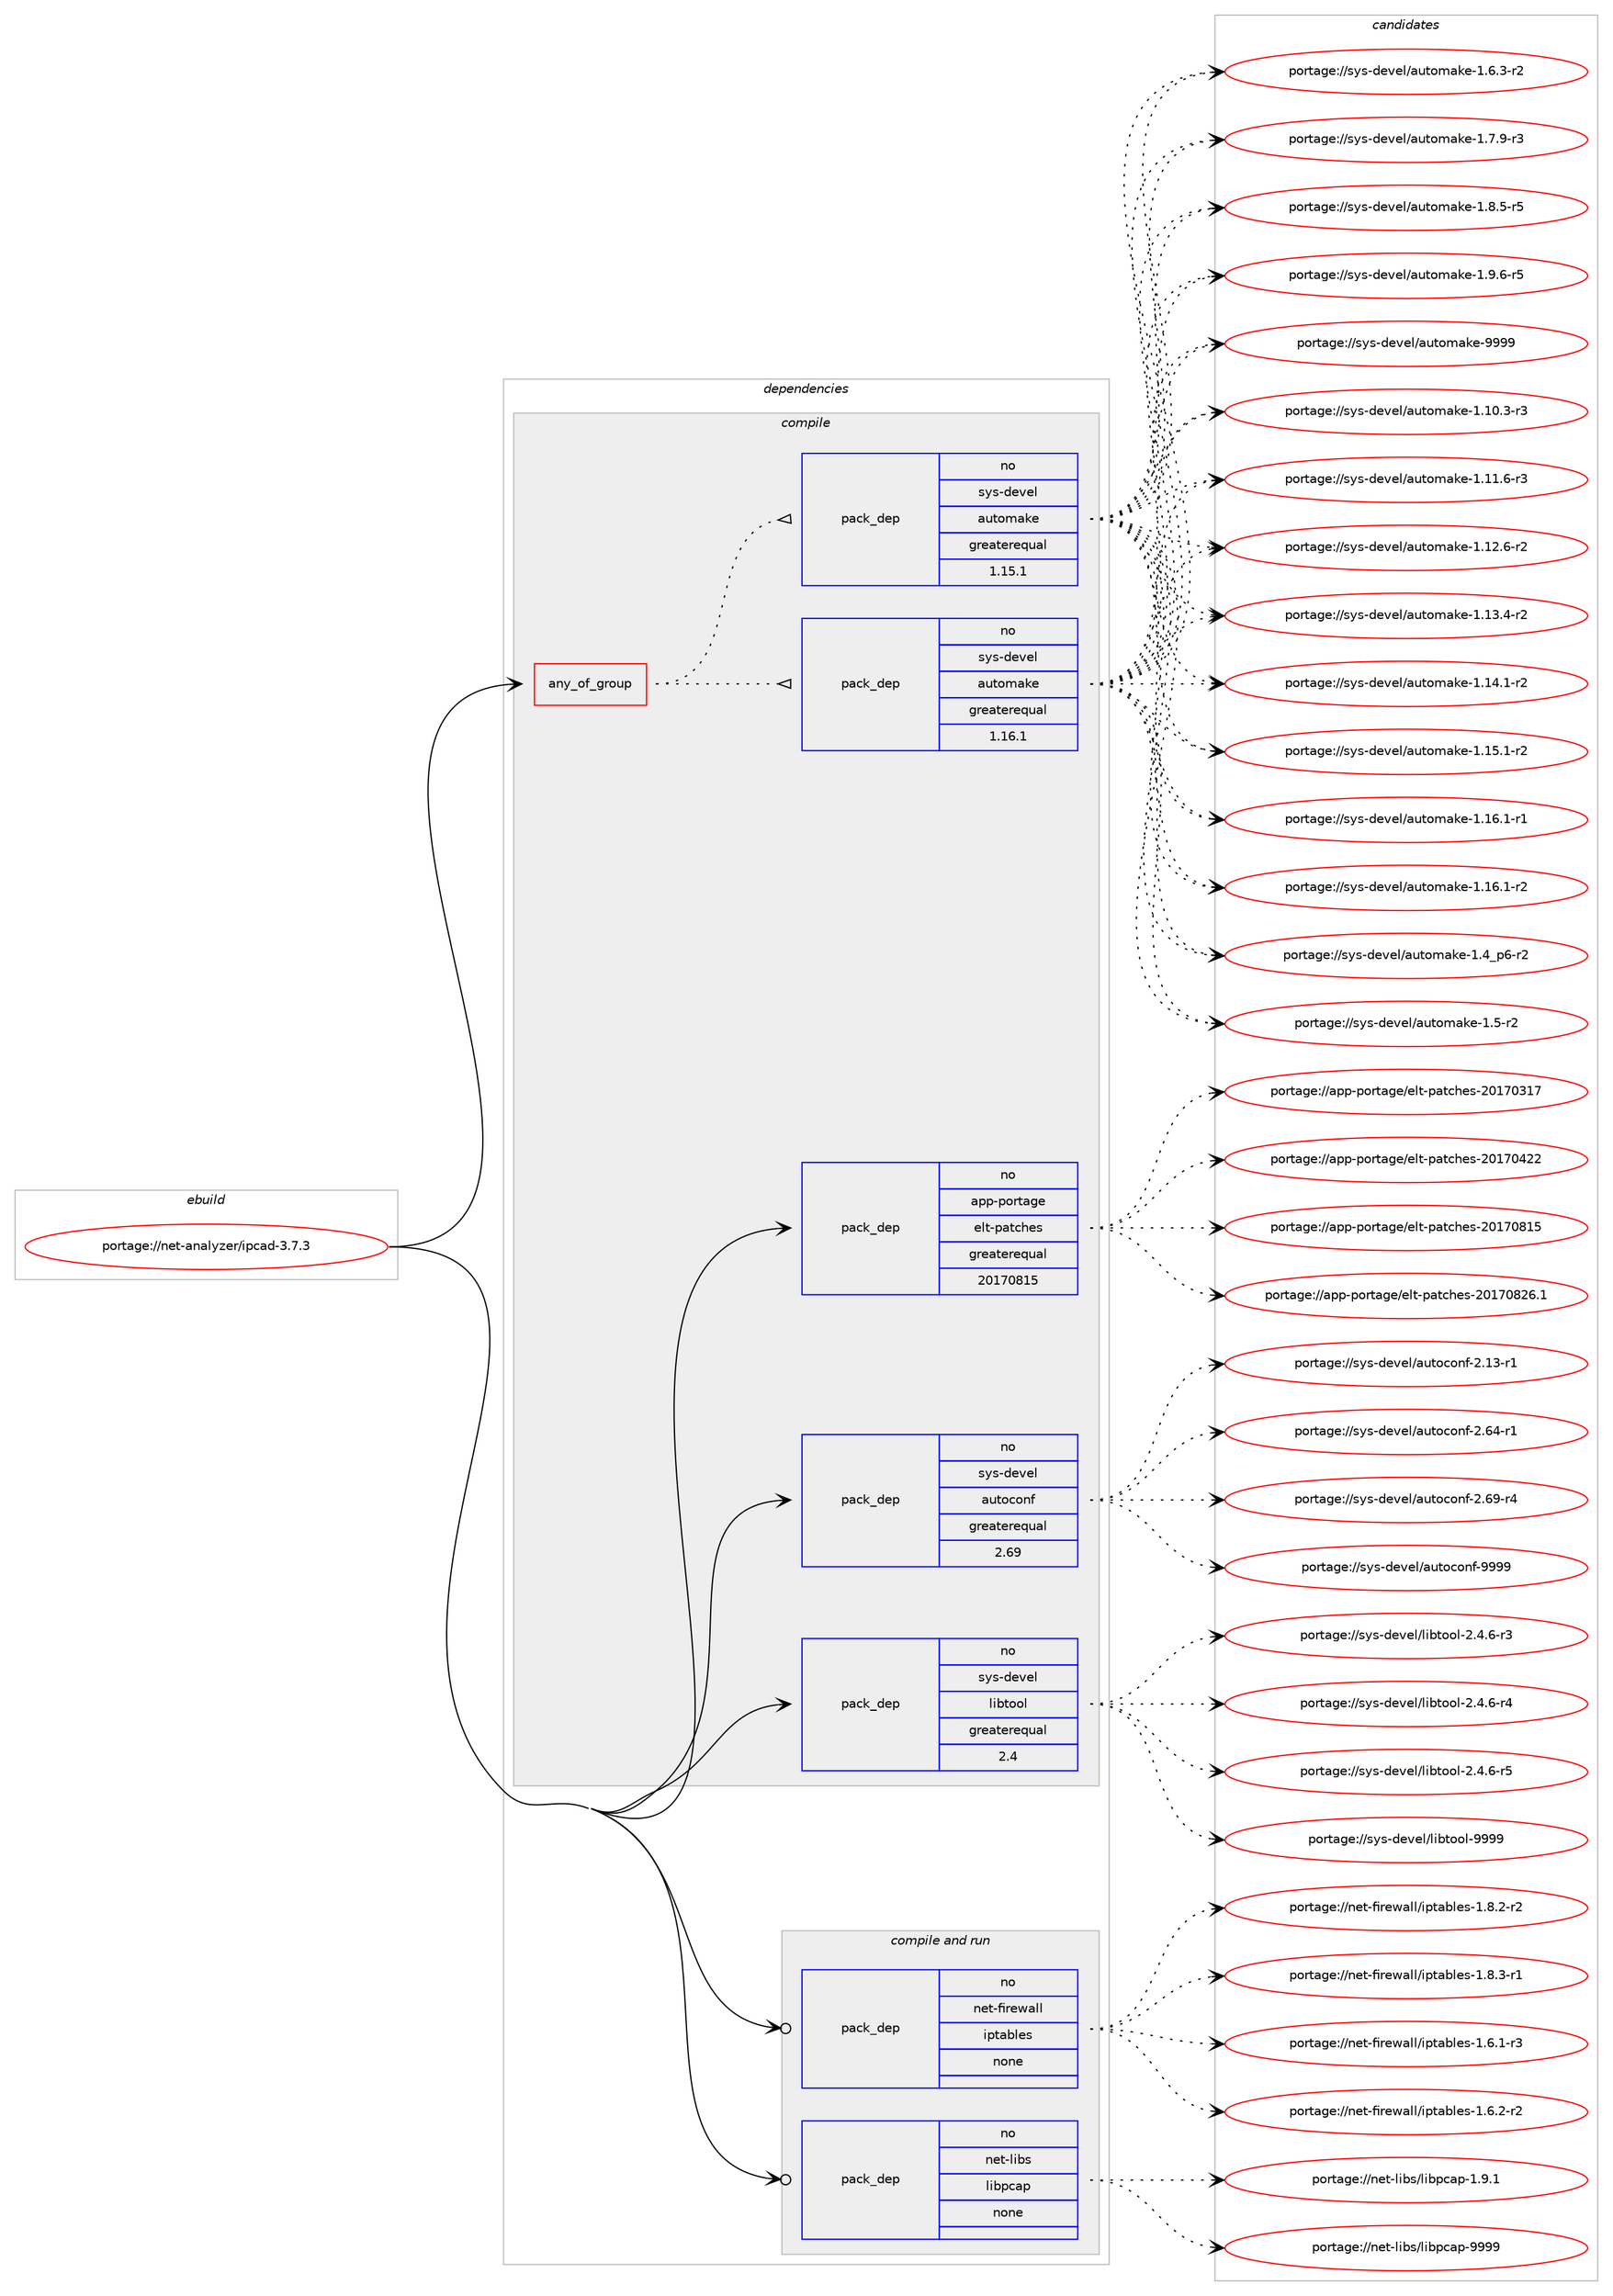 digraph prolog {

# *************
# Graph options
# *************

newrank=true;
concentrate=true;
compound=true;
graph [rankdir=LR,fontname=Helvetica,fontsize=10,ranksep=1.5];#, ranksep=2.5, nodesep=0.2];
edge  [arrowhead=vee];
node  [fontname=Helvetica,fontsize=10];

# **********
# The ebuild
# **********

subgraph cluster_leftcol {
color=gray;
rank=same;
label=<<i>ebuild</i>>;
id [label="portage://net-analyzer/ipcad-3.7.3", color=red, width=4, href="../net-analyzer/ipcad-3.7.3.svg"];
}

# ****************
# The dependencies
# ****************

subgraph cluster_midcol {
color=gray;
label=<<i>dependencies</i>>;
subgraph cluster_compile {
fillcolor="#eeeeee";
style=filled;
label=<<i>compile</i>>;
subgraph any5527 {
dependency345772 [label=<<TABLE BORDER="0" CELLBORDER="1" CELLSPACING="0" CELLPADDING="4"><TR><TD CELLPADDING="10">any_of_group</TD></TR></TABLE>>, shape=none, color=red];subgraph pack253818 {
dependency345773 [label=<<TABLE BORDER="0" CELLBORDER="1" CELLSPACING="0" CELLPADDING="4" WIDTH="220"><TR><TD ROWSPAN="6" CELLPADDING="30">pack_dep</TD></TR><TR><TD WIDTH="110">no</TD></TR><TR><TD>sys-devel</TD></TR><TR><TD>automake</TD></TR><TR><TD>greaterequal</TD></TR><TR><TD>1.16.1</TD></TR></TABLE>>, shape=none, color=blue];
}
dependency345772:e -> dependency345773:w [weight=20,style="dotted",arrowhead="oinv"];
subgraph pack253819 {
dependency345774 [label=<<TABLE BORDER="0" CELLBORDER="1" CELLSPACING="0" CELLPADDING="4" WIDTH="220"><TR><TD ROWSPAN="6" CELLPADDING="30">pack_dep</TD></TR><TR><TD WIDTH="110">no</TD></TR><TR><TD>sys-devel</TD></TR><TR><TD>automake</TD></TR><TR><TD>greaterequal</TD></TR><TR><TD>1.15.1</TD></TR></TABLE>>, shape=none, color=blue];
}
dependency345772:e -> dependency345774:w [weight=20,style="dotted",arrowhead="oinv"];
}
id:e -> dependency345772:w [weight=20,style="solid",arrowhead="vee"];
subgraph pack253820 {
dependency345775 [label=<<TABLE BORDER="0" CELLBORDER="1" CELLSPACING="0" CELLPADDING="4" WIDTH="220"><TR><TD ROWSPAN="6" CELLPADDING="30">pack_dep</TD></TR><TR><TD WIDTH="110">no</TD></TR><TR><TD>app-portage</TD></TR><TR><TD>elt-patches</TD></TR><TR><TD>greaterequal</TD></TR><TR><TD>20170815</TD></TR></TABLE>>, shape=none, color=blue];
}
id:e -> dependency345775:w [weight=20,style="solid",arrowhead="vee"];
subgraph pack253821 {
dependency345776 [label=<<TABLE BORDER="0" CELLBORDER="1" CELLSPACING="0" CELLPADDING="4" WIDTH="220"><TR><TD ROWSPAN="6" CELLPADDING="30">pack_dep</TD></TR><TR><TD WIDTH="110">no</TD></TR><TR><TD>sys-devel</TD></TR><TR><TD>autoconf</TD></TR><TR><TD>greaterequal</TD></TR><TR><TD>2.69</TD></TR></TABLE>>, shape=none, color=blue];
}
id:e -> dependency345776:w [weight=20,style="solid",arrowhead="vee"];
subgraph pack253822 {
dependency345777 [label=<<TABLE BORDER="0" CELLBORDER="1" CELLSPACING="0" CELLPADDING="4" WIDTH="220"><TR><TD ROWSPAN="6" CELLPADDING="30">pack_dep</TD></TR><TR><TD WIDTH="110">no</TD></TR><TR><TD>sys-devel</TD></TR><TR><TD>libtool</TD></TR><TR><TD>greaterequal</TD></TR><TR><TD>2.4</TD></TR></TABLE>>, shape=none, color=blue];
}
id:e -> dependency345777:w [weight=20,style="solid",arrowhead="vee"];
}
subgraph cluster_compileandrun {
fillcolor="#eeeeee";
style=filled;
label=<<i>compile and run</i>>;
subgraph pack253823 {
dependency345778 [label=<<TABLE BORDER="0" CELLBORDER="1" CELLSPACING="0" CELLPADDING="4" WIDTH="220"><TR><TD ROWSPAN="6" CELLPADDING="30">pack_dep</TD></TR><TR><TD WIDTH="110">no</TD></TR><TR><TD>net-firewall</TD></TR><TR><TD>iptables</TD></TR><TR><TD>none</TD></TR><TR><TD></TD></TR></TABLE>>, shape=none, color=blue];
}
id:e -> dependency345778:w [weight=20,style="solid",arrowhead="odotvee"];
subgraph pack253824 {
dependency345779 [label=<<TABLE BORDER="0" CELLBORDER="1" CELLSPACING="0" CELLPADDING="4" WIDTH="220"><TR><TD ROWSPAN="6" CELLPADDING="30">pack_dep</TD></TR><TR><TD WIDTH="110">no</TD></TR><TR><TD>net-libs</TD></TR><TR><TD>libpcap</TD></TR><TR><TD>none</TD></TR><TR><TD></TD></TR></TABLE>>, shape=none, color=blue];
}
id:e -> dependency345779:w [weight=20,style="solid",arrowhead="odotvee"];
}
subgraph cluster_run {
fillcolor="#eeeeee";
style=filled;
label=<<i>run</i>>;
}
}

# **************
# The candidates
# **************

subgraph cluster_choices {
rank=same;
color=gray;
label=<<i>candidates</i>>;

subgraph choice253818 {
color=black;
nodesep=1;
choiceportage11512111545100101118101108479711711611110997107101454946494846514511451 [label="portage://sys-devel/automake-1.10.3-r3", color=red, width=4,href="../sys-devel/automake-1.10.3-r3.svg"];
choiceportage11512111545100101118101108479711711611110997107101454946494946544511451 [label="portage://sys-devel/automake-1.11.6-r3", color=red, width=4,href="../sys-devel/automake-1.11.6-r3.svg"];
choiceportage11512111545100101118101108479711711611110997107101454946495046544511450 [label="portage://sys-devel/automake-1.12.6-r2", color=red, width=4,href="../sys-devel/automake-1.12.6-r2.svg"];
choiceportage11512111545100101118101108479711711611110997107101454946495146524511450 [label="portage://sys-devel/automake-1.13.4-r2", color=red, width=4,href="../sys-devel/automake-1.13.4-r2.svg"];
choiceportage11512111545100101118101108479711711611110997107101454946495246494511450 [label="portage://sys-devel/automake-1.14.1-r2", color=red, width=4,href="../sys-devel/automake-1.14.1-r2.svg"];
choiceportage11512111545100101118101108479711711611110997107101454946495346494511450 [label="portage://sys-devel/automake-1.15.1-r2", color=red, width=4,href="../sys-devel/automake-1.15.1-r2.svg"];
choiceportage11512111545100101118101108479711711611110997107101454946495446494511449 [label="portage://sys-devel/automake-1.16.1-r1", color=red, width=4,href="../sys-devel/automake-1.16.1-r1.svg"];
choiceportage11512111545100101118101108479711711611110997107101454946495446494511450 [label="portage://sys-devel/automake-1.16.1-r2", color=red, width=4,href="../sys-devel/automake-1.16.1-r2.svg"];
choiceportage115121115451001011181011084797117116111109971071014549465295112544511450 [label="portage://sys-devel/automake-1.4_p6-r2", color=red, width=4,href="../sys-devel/automake-1.4_p6-r2.svg"];
choiceportage11512111545100101118101108479711711611110997107101454946534511450 [label="portage://sys-devel/automake-1.5-r2", color=red, width=4,href="../sys-devel/automake-1.5-r2.svg"];
choiceportage115121115451001011181011084797117116111109971071014549465446514511450 [label="portage://sys-devel/automake-1.6.3-r2", color=red, width=4,href="../sys-devel/automake-1.6.3-r2.svg"];
choiceportage115121115451001011181011084797117116111109971071014549465546574511451 [label="portage://sys-devel/automake-1.7.9-r3", color=red, width=4,href="../sys-devel/automake-1.7.9-r3.svg"];
choiceportage115121115451001011181011084797117116111109971071014549465646534511453 [label="portage://sys-devel/automake-1.8.5-r5", color=red, width=4,href="../sys-devel/automake-1.8.5-r5.svg"];
choiceportage115121115451001011181011084797117116111109971071014549465746544511453 [label="portage://sys-devel/automake-1.9.6-r5", color=red, width=4,href="../sys-devel/automake-1.9.6-r5.svg"];
choiceportage115121115451001011181011084797117116111109971071014557575757 [label="portage://sys-devel/automake-9999", color=red, width=4,href="../sys-devel/automake-9999.svg"];
dependency345773:e -> choiceportage11512111545100101118101108479711711611110997107101454946494846514511451:w [style=dotted,weight="100"];
dependency345773:e -> choiceportage11512111545100101118101108479711711611110997107101454946494946544511451:w [style=dotted,weight="100"];
dependency345773:e -> choiceportage11512111545100101118101108479711711611110997107101454946495046544511450:w [style=dotted,weight="100"];
dependency345773:e -> choiceportage11512111545100101118101108479711711611110997107101454946495146524511450:w [style=dotted,weight="100"];
dependency345773:e -> choiceportage11512111545100101118101108479711711611110997107101454946495246494511450:w [style=dotted,weight="100"];
dependency345773:e -> choiceportage11512111545100101118101108479711711611110997107101454946495346494511450:w [style=dotted,weight="100"];
dependency345773:e -> choiceportage11512111545100101118101108479711711611110997107101454946495446494511449:w [style=dotted,weight="100"];
dependency345773:e -> choiceportage11512111545100101118101108479711711611110997107101454946495446494511450:w [style=dotted,weight="100"];
dependency345773:e -> choiceportage115121115451001011181011084797117116111109971071014549465295112544511450:w [style=dotted,weight="100"];
dependency345773:e -> choiceportage11512111545100101118101108479711711611110997107101454946534511450:w [style=dotted,weight="100"];
dependency345773:e -> choiceportage115121115451001011181011084797117116111109971071014549465446514511450:w [style=dotted,weight="100"];
dependency345773:e -> choiceportage115121115451001011181011084797117116111109971071014549465546574511451:w [style=dotted,weight="100"];
dependency345773:e -> choiceportage115121115451001011181011084797117116111109971071014549465646534511453:w [style=dotted,weight="100"];
dependency345773:e -> choiceportage115121115451001011181011084797117116111109971071014549465746544511453:w [style=dotted,weight="100"];
dependency345773:e -> choiceportage115121115451001011181011084797117116111109971071014557575757:w [style=dotted,weight="100"];
}
subgraph choice253819 {
color=black;
nodesep=1;
choiceportage11512111545100101118101108479711711611110997107101454946494846514511451 [label="portage://sys-devel/automake-1.10.3-r3", color=red, width=4,href="../sys-devel/automake-1.10.3-r3.svg"];
choiceportage11512111545100101118101108479711711611110997107101454946494946544511451 [label="portage://sys-devel/automake-1.11.6-r3", color=red, width=4,href="../sys-devel/automake-1.11.6-r3.svg"];
choiceportage11512111545100101118101108479711711611110997107101454946495046544511450 [label="portage://sys-devel/automake-1.12.6-r2", color=red, width=4,href="../sys-devel/automake-1.12.6-r2.svg"];
choiceportage11512111545100101118101108479711711611110997107101454946495146524511450 [label="portage://sys-devel/automake-1.13.4-r2", color=red, width=4,href="../sys-devel/automake-1.13.4-r2.svg"];
choiceportage11512111545100101118101108479711711611110997107101454946495246494511450 [label="portage://sys-devel/automake-1.14.1-r2", color=red, width=4,href="../sys-devel/automake-1.14.1-r2.svg"];
choiceportage11512111545100101118101108479711711611110997107101454946495346494511450 [label="portage://sys-devel/automake-1.15.1-r2", color=red, width=4,href="../sys-devel/automake-1.15.1-r2.svg"];
choiceportage11512111545100101118101108479711711611110997107101454946495446494511449 [label="portage://sys-devel/automake-1.16.1-r1", color=red, width=4,href="../sys-devel/automake-1.16.1-r1.svg"];
choiceportage11512111545100101118101108479711711611110997107101454946495446494511450 [label="portage://sys-devel/automake-1.16.1-r2", color=red, width=4,href="../sys-devel/automake-1.16.1-r2.svg"];
choiceportage115121115451001011181011084797117116111109971071014549465295112544511450 [label="portage://sys-devel/automake-1.4_p6-r2", color=red, width=4,href="../sys-devel/automake-1.4_p6-r2.svg"];
choiceportage11512111545100101118101108479711711611110997107101454946534511450 [label="portage://sys-devel/automake-1.5-r2", color=red, width=4,href="../sys-devel/automake-1.5-r2.svg"];
choiceportage115121115451001011181011084797117116111109971071014549465446514511450 [label="portage://sys-devel/automake-1.6.3-r2", color=red, width=4,href="../sys-devel/automake-1.6.3-r2.svg"];
choiceportage115121115451001011181011084797117116111109971071014549465546574511451 [label="portage://sys-devel/automake-1.7.9-r3", color=red, width=4,href="../sys-devel/automake-1.7.9-r3.svg"];
choiceportage115121115451001011181011084797117116111109971071014549465646534511453 [label="portage://sys-devel/automake-1.8.5-r5", color=red, width=4,href="../sys-devel/automake-1.8.5-r5.svg"];
choiceportage115121115451001011181011084797117116111109971071014549465746544511453 [label="portage://sys-devel/automake-1.9.6-r5", color=red, width=4,href="../sys-devel/automake-1.9.6-r5.svg"];
choiceportage115121115451001011181011084797117116111109971071014557575757 [label="portage://sys-devel/automake-9999", color=red, width=4,href="../sys-devel/automake-9999.svg"];
dependency345774:e -> choiceportage11512111545100101118101108479711711611110997107101454946494846514511451:w [style=dotted,weight="100"];
dependency345774:e -> choiceportage11512111545100101118101108479711711611110997107101454946494946544511451:w [style=dotted,weight="100"];
dependency345774:e -> choiceportage11512111545100101118101108479711711611110997107101454946495046544511450:w [style=dotted,weight="100"];
dependency345774:e -> choiceportage11512111545100101118101108479711711611110997107101454946495146524511450:w [style=dotted,weight="100"];
dependency345774:e -> choiceportage11512111545100101118101108479711711611110997107101454946495246494511450:w [style=dotted,weight="100"];
dependency345774:e -> choiceportage11512111545100101118101108479711711611110997107101454946495346494511450:w [style=dotted,weight="100"];
dependency345774:e -> choiceportage11512111545100101118101108479711711611110997107101454946495446494511449:w [style=dotted,weight="100"];
dependency345774:e -> choiceportage11512111545100101118101108479711711611110997107101454946495446494511450:w [style=dotted,weight="100"];
dependency345774:e -> choiceportage115121115451001011181011084797117116111109971071014549465295112544511450:w [style=dotted,weight="100"];
dependency345774:e -> choiceportage11512111545100101118101108479711711611110997107101454946534511450:w [style=dotted,weight="100"];
dependency345774:e -> choiceportage115121115451001011181011084797117116111109971071014549465446514511450:w [style=dotted,weight="100"];
dependency345774:e -> choiceportage115121115451001011181011084797117116111109971071014549465546574511451:w [style=dotted,weight="100"];
dependency345774:e -> choiceportage115121115451001011181011084797117116111109971071014549465646534511453:w [style=dotted,weight="100"];
dependency345774:e -> choiceportage115121115451001011181011084797117116111109971071014549465746544511453:w [style=dotted,weight="100"];
dependency345774:e -> choiceportage115121115451001011181011084797117116111109971071014557575757:w [style=dotted,weight="100"];
}
subgraph choice253820 {
color=black;
nodesep=1;
choiceportage97112112451121111141169710310147101108116451129711699104101115455048495548514955 [label="portage://app-portage/elt-patches-20170317", color=red, width=4,href="../app-portage/elt-patches-20170317.svg"];
choiceportage97112112451121111141169710310147101108116451129711699104101115455048495548525050 [label="portage://app-portage/elt-patches-20170422", color=red, width=4,href="../app-portage/elt-patches-20170422.svg"];
choiceportage97112112451121111141169710310147101108116451129711699104101115455048495548564953 [label="portage://app-portage/elt-patches-20170815", color=red, width=4,href="../app-portage/elt-patches-20170815.svg"];
choiceportage971121124511211111411697103101471011081164511297116991041011154550484955485650544649 [label="portage://app-portage/elt-patches-20170826.1", color=red, width=4,href="../app-portage/elt-patches-20170826.1.svg"];
dependency345775:e -> choiceportage97112112451121111141169710310147101108116451129711699104101115455048495548514955:w [style=dotted,weight="100"];
dependency345775:e -> choiceportage97112112451121111141169710310147101108116451129711699104101115455048495548525050:w [style=dotted,weight="100"];
dependency345775:e -> choiceportage97112112451121111141169710310147101108116451129711699104101115455048495548564953:w [style=dotted,weight="100"];
dependency345775:e -> choiceportage971121124511211111411697103101471011081164511297116991041011154550484955485650544649:w [style=dotted,weight="100"];
}
subgraph choice253821 {
color=black;
nodesep=1;
choiceportage1151211154510010111810110847971171161119911111010245504649514511449 [label="portage://sys-devel/autoconf-2.13-r1", color=red, width=4,href="../sys-devel/autoconf-2.13-r1.svg"];
choiceportage1151211154510010111810110847971171161119911111010245504654524511449 [label="portage://sys-devel/autoconf-2.64-r1", color=red, width=4,href="../sys-devel/autoconf-2.64-r1.svg"];
choiceportage1151211154510010111810110847971171161119911111010245504654574511452 [label="portage://sys-devel/autoconf-2.69-r4", color=red, width=4,href="../sys-devel/autoconf-2.69-r4.svg"];
choiceportage115121115451001011181011084797117116111991111101024557575757 [label="portage://sys-devel/autoconf-9999", color=red, width=4,href="../sys-devel/autoconf-9999.svg"];
dependency345776:e -> choiceportage1151211154510010111810110847971171161119911111010245504649514511449:w [style=dotted,weight="100"];
dependency345776:e -> choiceportage1151211154510010111810110847971171161119911111010245504654524511449:w [style=dotted,weight="100"];
dependency345776:e -> choiceportage1151211154510010111810110847971171161119911111010245504654574511452:w [style=dotted,weight="100"];
dependency345776:e -> choiceportage115121115451001011181011084797117116111991111101024557575757:w [style=dotted,weight="100"];
}
subgraph choice253822 {
color=black;
nodesep=1;
choiceportage1151211154510010111810110847108105981161111111084550465246544511451 [label="portage://sys-devel/libtool-2.4.6-r3", color=red, width=4,href="../sys-devel/libtool-2.4.6-r3.svg"];
choiceportage1151211154510010111810110847108105981161111111084550465246544511452 [label="portage://sys-devel/libtool-2.4.6-r4", color=red, width=4,href="../sys-devel/libtool-2.4.6-r4.svg"];
choiceportage1151211154510010111810110847108105981161111111084550465246544511453 [label="portage://sys-devel/libtool-2.4.6-r5", color=red, width=4,href="../sys-devel/libtool-2.4.6-r5.svg"];
choiceportage1151211154510010111810110847108105981161111111084557575757 [label="portage://sys-devel/libtool-9999", color=red, width=4,href="../sys-devel/libtool-9999.svg"];
dependency345777:e -> choiceportage1151211154510010111810110847108105981161111111084550465246544511451:w [style=dotted,weight="100"];
dependency345777:e -> choiceportage1151211154510010111810110847108105981161111111084550465246544511452:w [style=dotted,weight="100"];
dependency345777:e -> choiceportage1151211154510010111810110847108105981161111111084550465246544511453:w [style=dotted,weight="100"];
dependency345777:e -> choiceportage1151211154510010111810110847108105981161111111084557575757:w [style=dotted,weight="100"];
}
subgraph choice253823 {
color=black;
nodesep=1;
choiceportage11010111645102105114101119971081084710511211697981081011154549465446494511451 [label="portage://net-firewall/iptables-1.6.1-r3", color=red, width=4,href="../net-firewall/iptables-1.6.1-r3.svg"];
choiceportage11010111645102105114101119971081084710511211697981081011154549465446504511450 [label="portage://net-firewall/iptables-1.6.2-r2", color=red, width=4,href="../net-firewall/iptables-1.6.2-r2.svg"];
choiceportage11010111645102105114101119971081084710511211697981081011154549465646504511450 [label="portage://net-firewall/iptables-1.8.2-r2", color=red, width=4,href="../net-firewall/iptables-1.8.2-r2.svg"];
choiceportage11010111645102105114101119971081084710511211697981081011154549465646514511449 [label="portage://net-firewall/iptables-1.8.3-r1", color=red, width=4,href="../net-firewall/iptables-1.8.3-r1.svg"];
dependency345778:e -> choiceportage11010111645102105114101119971081084710511211697981081011154549465446494511451:w [style=dotted,weight="100"];
dependency345778:e -> choiceportage11010111645102105114101119971081084710511211697981081011154549465446504511450:w [style=dotted,weight="100"];
dependency345778:e -> choiceportage11010111645102105114101119971081084710511211697981081011154549465646504511450:w [style=dotted,weight="100"];
dependency345778:e -> choiceportage11010111645102105114101119971081084710511211697981081011154549465646514511449:w [style=dotted,weight="100"];
}
subgraph choice253824 {
color=black;
nodesep=1;
choiceportage110101116451081059811547108105981129997112454946574649 [label="portage://net-libs/libpcap-1.9.1", color=red, width=4,href="../net-libs/libpcap-1.9.1.svg"];
choiceportage1101011164510810598115471081059811299971124557575757 [label="portage://net-libs/libpcap-9999", color=red, width=4,href="../net-libs/libpcap-9999.svg"];
dependency345779:e -> choiceportage110101116451081059811547108105981129997112454946574649:w [style=dotted,weight="100"];
dependency345779:e -> choiceportage1101011164510810598115471081059811299971124557575757:w [style=dotted,weight="100"];
}
}

}
